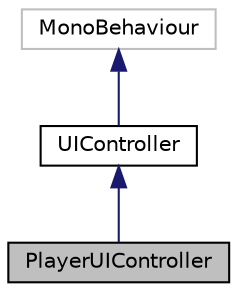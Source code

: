 digraph "PlayerUIController"
{
 // INTERACTIVE_SVG=YES
 // LATEX_PDF_SIZE
  edge [fontname="Helvetica",fontsize="10",labelfontname="Helvetica",labelfontsize="10"];
  node [fontname="Helvetica",fontsize="10",shape=record];
  Node1 [label="PlayerUIController",height=0.2,width=0.4,color="black", fillcolor="grey75", style="filled", fontcolor="black",tooltip="UI Controller for the Player Stats"];
  Node2 -> Node1 [dir="back",color="midnightblue",fontsize="10",style="solid",fontname="Helvetica"];
  Node2 [label="UIController",height=0.2,width=0.4,color="black", fillcolor="white", style="filled",URL="$class_u_i_controller.html",tooltip="Base abstract class for all the entities that have UI and Stats in the game."];
  Node3 -> Node2 [dir="back",color="midnightblue",fontsize="10",style="solid",fontname="Helvetica"];
  Node3 [label="MonoBehaviour",height=0.2,width=0.4,color="grey75", fillcolor="white", style="filled",tooltip=" "];
}
